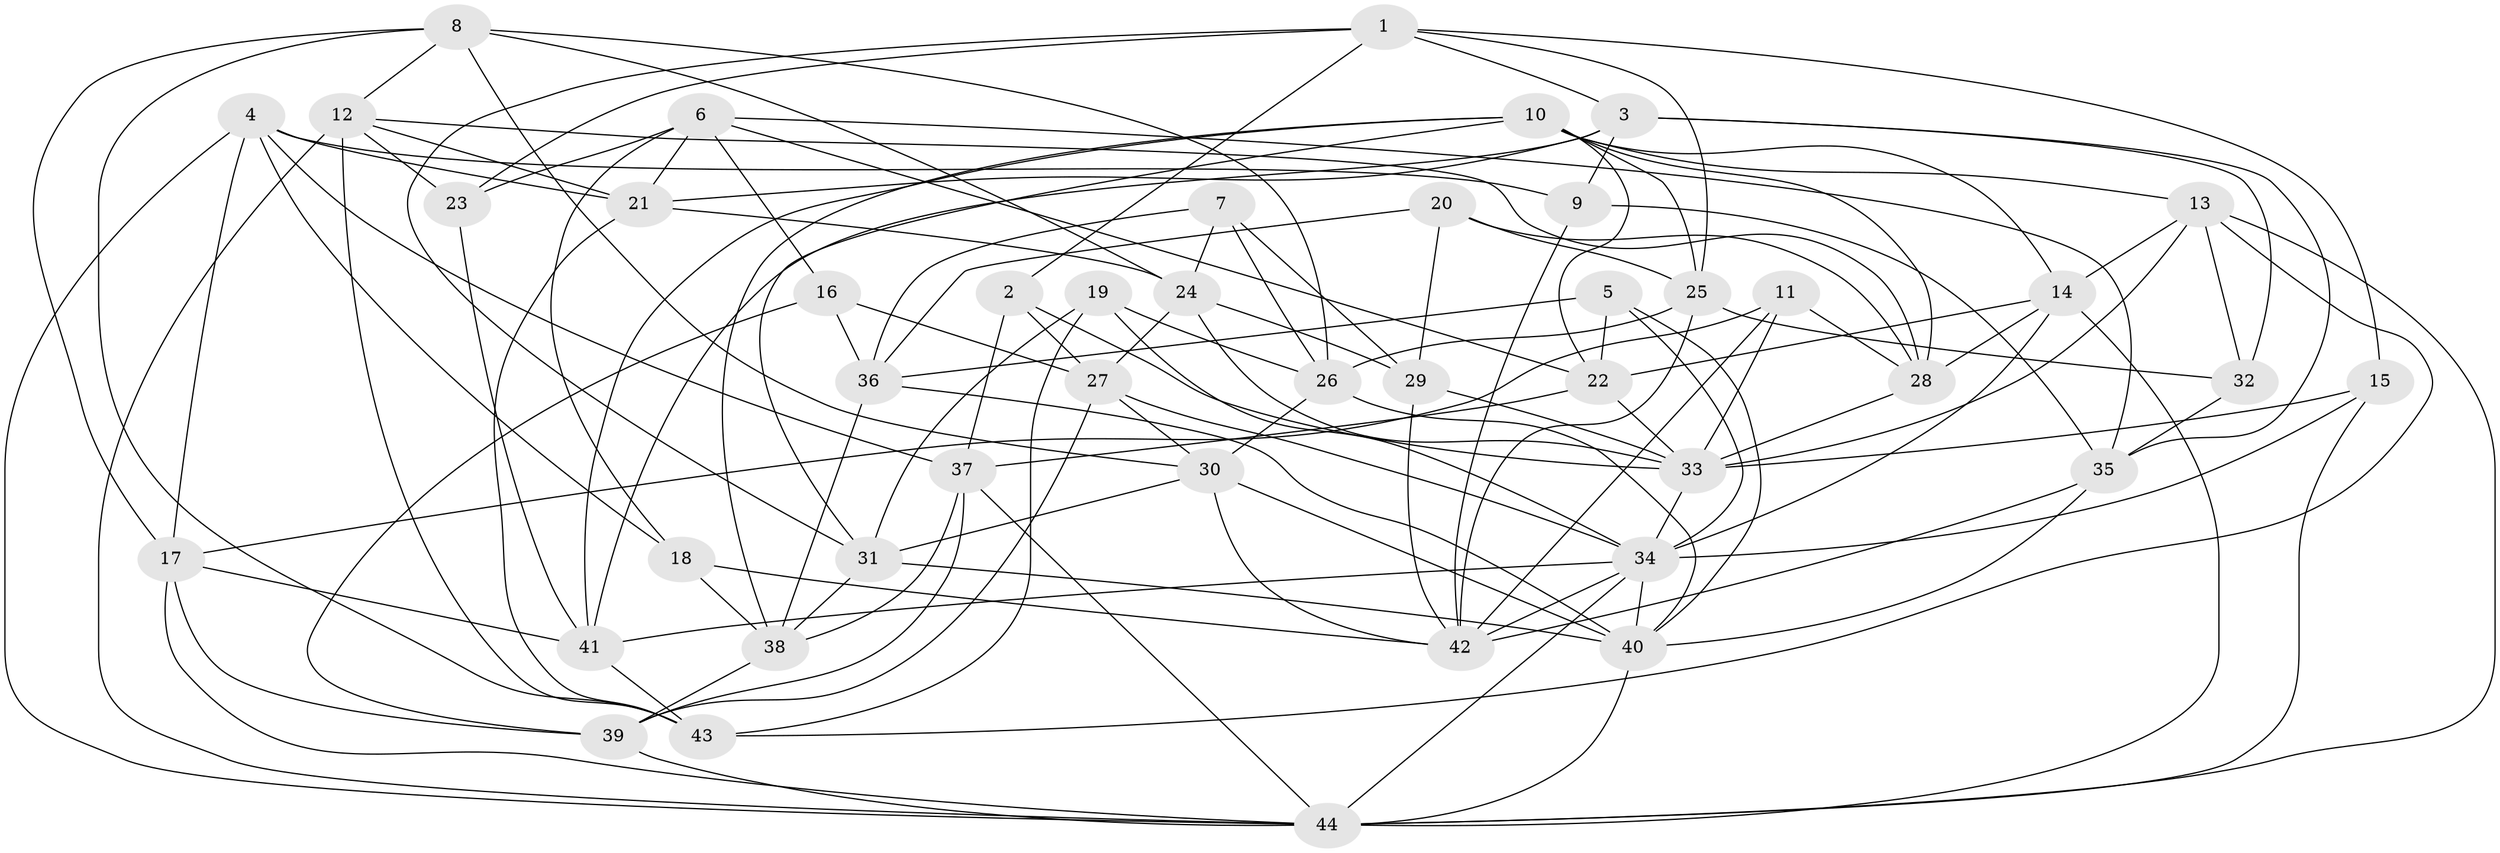 // original degree distribution, {4: 1.0}
// Generated by graph-tools (version 1.1) at 2025/50/03/09/25 03:50:45]
// undirected, 44 vertices, 128 edges
graph export_dot {
graph [start="1"]
  node [color=gray90,style=filled];
  1;
  2;
  3;
  4;
  5;
  6;
  7;
  8;
  9;
  10;
  11;
  12;
  13;
  14;
  15;
  16;
  17;
  18;
  19;
  20;
  21;
  22;
  23;
  24;
  25;
  26;
  27;
  28;
  29;
  30;
  31;
  32;
  33;
  34;
  35;
  36;
  37;
  38;
  39;
  40;
  41;
  42;
  43;
  44;
  1 -- 2 [weight=1.0];
  1 -- 3 [weight=1.0];
  1 -- 15 [weight=1.0];
  1 -- 23 [weight=1.0];
  1 -- 25 [weight=1.0];
  1 -- 31 [weight=1.0];
  2 -- 27 [weight=1.0];
  2 -- 33 [weight=1.0];
  2 -- 37 [weight=1.0];
  3 -- 9 [weight=1.0];
  3 -- 21 [weight=1.0];
  3 -- 32 [weight=1.0];
  3 -- 35 [weight=1.0];
  3 -- 41 [weight=1.0];
  4 -- 9 [weight=1.0];
  4 -- 17 [weight=1.0];
  4 -- 18 [weight=1.0];
  4 -- 21 [weight=1.0];
  4 -- 37 [weight=1.0];
  4 -- 44 [weight=1.0];
  5 -- 22 [weight=1.0];
  5 -- 34 [weight=1.0];
  5 -- 36 [weight=1.0];
  5 -- 40 [weight=1.0];
  6 -- 16 [weight=1.0];
  6 -- 18 [weight=1.0];
  6 -- 21 [weight=1.0];
  6 -- 22 [weight=1.0];
  6 -- 23 [weight=1.0];
  6 -- 35 [weight=1.0];
  7 -- 24 [weight=1.0];
  7 -- 26 [weight=1.0];
  7 -- 29 [weight=1.0];
  7 -- 36 [weight=1.0];
  8 -- 12 [weight=1.0];
  8 -- 17 [weight=1.0];
  8 -- 24 [weight=1.0];
  8 -- 26 [weight=1.0];
  8 -- 30 [weight=1.0];
  8 -- 43 [weight=1.0];
  9 -- 35 [weight=1.0];
  9 -- 42 [weight=1.0];
  10 -- 13 [weight=1.0];
  10 -- 14 [weight=1.0];
  10 -- 22 [weight=1.0];
  10 -- 25 [weight=1.0];
  10 -- 28 [weight=1.0];
  10 -- 31 [weight=1.0];
  10 -- 38 [weight=1.0];
  10 -- 41 [weight=1.0];
  11 -- 17 [weight=1.0];
  11 -- 28 [weight=1.0];
  11 -- 33 [weight=1.0];
  11 -- 42 [weight=1.0];
  12 -- 21 [weight=1.0];
  12 -- 23 [weight=1.0];
  12 -- 28 [weight=1.0];
  12 -- 43 [weight=1.0];
  12 -- 44 [weight=1.0];
  13 -- 14 [weight=1.0];
  13 -- 32 [weight=1.0];
  13 -- 33 [weight=1.0];
  13 -- 43 [weight=1.0];
  13 -- 44 [weight=1.0];
  14 -- 22 [weight=1.0];
  14 -- 28 [weight=1.0];
  14 -- 34 [weight=1.0];
  14 -- 44 [weight=1.0];
  15 -- 33 [weight=1.0];
  15 -- 34 [weight=1.0];
  15 -- 44 [weight=1.0];
  16 -- 27 [weight=1.0];
  16 -- 36 [weight=1.0];
  16 -- 39 [weight=1.0];
  17 -- 39 [weight=1.0];
  17 -- 41 [weight=1.0];
  17 -- 44 [weight=1.0];
  18 -- 38 [weight=1.0];
  18 -- 42 [weight=1.0];
  19 -- 26 [weight=1.0];
  19 -- 31 [weight=1.0];
  19 -- 34 [weight=1.0];
  19 -- 43 [weight=1.0];
  20 -- 25 [weight=1.0];
  20 -- 28 [weight=1.0];
  20 -- 29 [weight=1.0];
  20 -- 36 [weight=1.0];
  21 -- 24 [weight=1.0];
  21 -- 43 [weight=1.0];
  22 -- 33 [weight=1.0];
  22 -- 37 [weight=1.0];
  23 -- 41 [weight=1.0];
  24 -- 27 [weight=1.0];
  24 -- 29 [weight=1.0];
  24 -- 33 [weight=1.0];
  25 -- 26 [weight=1.0];
  25 -- 32 [weight=1.0];
  25 -- 42 [weight=1.0];
  26 -- 30 [weight=1.0];
  26 -- 40 [weight=1.0];
  27 -- 30 [weight=1.0];
  27 -- 34 [weight=1.0];
  27 -- 39 [weight=1.0];
  28 -- 33 [weight=1.0];
  29 -- 33 [weight=2.0];
  29 -- 42 [weight=1.0];
  30 -- 31 [weight=1.0];
  30 -- 40 [weight=1.0];
  30 -- 42 [weight=1.0];
  31 -- 38 [weight=1.0];
  31 -- 40 [weight=1.0];
  32 -- 35 [weight=1.0];
  33 -- 34 [weight=1.0];
  34 -- 40 [weight=1.0];
  34 -- 41 [weight=1.0];
  34 -- 42 [weight=1.0];
  34 -- 44 [weight=1.0];
  35 -- 40 [weight=1.0];
  35 -- 42 [weight=1.0];
  36 -- 38 [weight=1.0];
  36 -- 40 [weight=1.0];
  37 -- 38 [weight=1.0];
  37 -- 39 [weight=1.0];
  37 -- 44 [weight=1.0];
  38 -- 39 [weight=1.0];
  39 -- 44 [weight=1.0];
  40 -- 44 [weight=1.0];
  41 -- 43 [weight=1.0];
}
